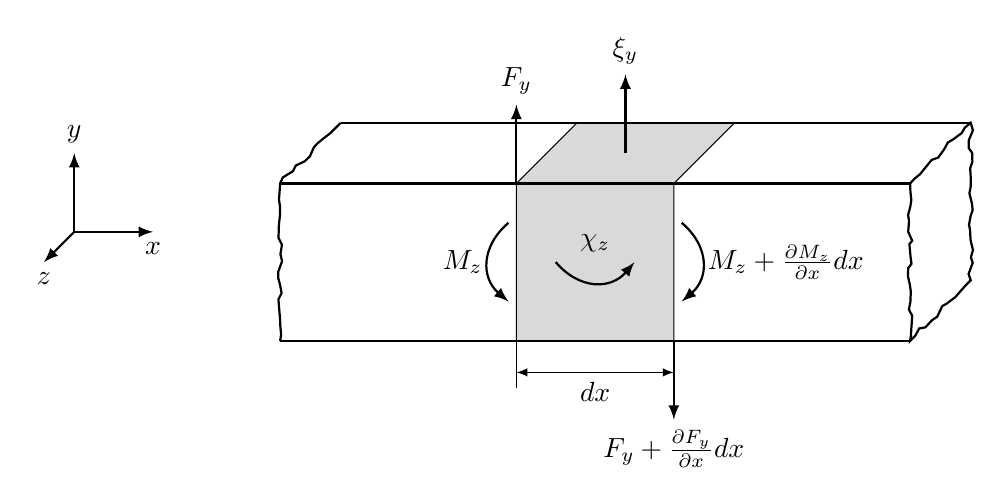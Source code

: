 ﻿\begin{tikzpicture}[>=latex,scale=2,thick]
\draw[thin,fill=gray!30!white] (1.5,-0.5,0.5) -- +(1,0,0)-- +(1,1,0)-- +(1,1,-1)--+(0,1,-1)--  +(0,1,0) --cycle;
\draw[decorate,decoration={random steps,amplitude=0.3mm,segment length=1mm}]
 (0,-0.5,-0.5)  +(0,0,1)-- +(0,1,1)-- +(0,1,0);
\draw[decorate,decoration={random steps,amplitude=0.3mm,segment length=1mm}]
 (4,-0.5,-0.5) -- +(0,0,1)-- +(0,1,1)-- +(0,1,0) --cycle;
\draw (0,0.5,-0.5) -- +(4,0,0);
\draw (0,0.5,0.5) -- +(4,0,0);
\draw (0,-0.5,0.5) -- +(4,0,0);
\begin{scope}[->,scale=0.5,xshift=-1cm]
\draw (-2,0,0) -- +(1,0,0) node[below] {$x$};
\draw (-2,0,0) -- +(0,1,0) node[above] {$y$};
\draw (-2,0,0) -- +(0,0,1) node[below] {$z$};
\end{scope}
\draw[->] (2,0.5,0) -- +(0,0.5,0) node[above]{$\xi_y$}; 
\draw[->] (1.5,0.5,0.5) -- +(0,0.5,0) node[above]{$F_y$}; 
\draw[->] (2.5,-0.5,0.5) -- +(0,-0.5,0) node[below]{$F_y+\frac{\partial F_y}{\partial x} dx$}; 
\draw[thin] (1.5,-0.5,0.5) -- + (0,-0.3,0);
\draw[thin,<->] (1.5,-0.7,0.5) -- + (1,0,0) node [midway,below]{$dx$};
\draw[->,decorate,decoration={bent,aspect=0.3,amplitude=-10}] (1.75,0,0.5) -- + (0.5,0,0) node [midway,above]{$\chi_z$};
\draw[->,decorate,decoration={bent,aspect=0.3,amplitude=-10}] (1.45,0.25,0.5) -- + (0,-0.5,0) node [midway,left=2mm]{$M_z$};
\draw[->,decorate,decoration={bent,aspect=0.3,amplitude=10}] (2.55,0.25,0.5) -- + (0,-0.5,0) node [midway,right=2mm]{$M_z+\frac{\partial M_z}{\partial x} dx$};
\end{tikzpicture}